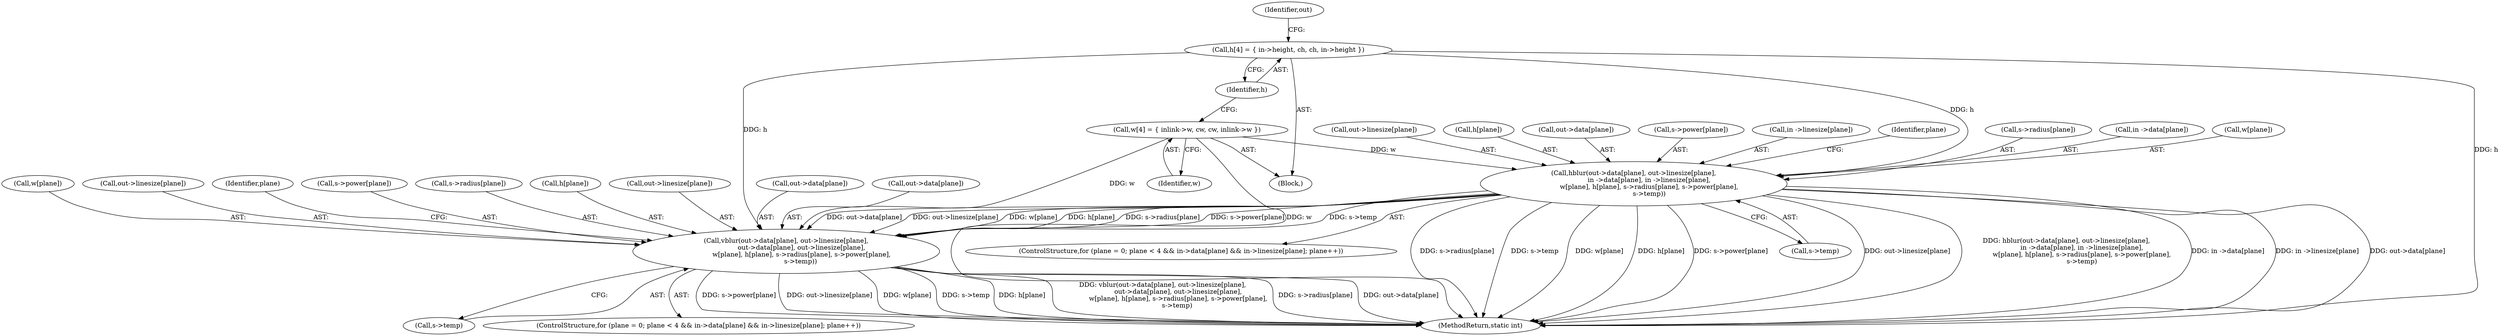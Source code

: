 digraph "0_FFmpeg_e43a0a232dbf6d3c161823c2e07c52e76227a1bc@array" {
"1000198" [label="(Call,hblur(out->data[plane], out->linesize[plane],\n               in ->data[plane], in ->linesize[plane],\n               w[plane], h[plane], s->radius[plane], s->power[plane],\n               s->temp))"];
"1000149" [label="(Call,w[4] = { inlink->w, cw, cw, inlink->w })"];
"1000152" [label="(Call,h[4] = { in->height, ch, ch, in->height })"];
"1000259" [label="(Call,vblur(out->data[plane], out->linesize[plane],\n               out->data[plane], out->linesize[plane],\n               w[plane], h[plane], s->radius[plane], s->power[plane],\n              s->temp))"];
"1000306" [label="(MethodReturn,static int)"];
"1000260" [label="(Call,out->data[plane])"];
"1000280" [label="(Call,w[plane])"];
"1000275" [label="(Call,out->linesize[plane])"];
"1000149" [label="(Call,w[4] = { inlink->w, cw, cw, inlink->w })"];
"1000155" [label="(Identifier,out)"];
"1000296" [label="(Call,s->temp)"];
"1000270" [label="(Call,out->data[plane])"];
"1000225" [label="(Call,s->radius[plane])"];
"1000152" [label="(Call,h[4] = { in->height, ch, ch, in->height })"];
"1000259" [label="(Call,vblur(out->data[plane], out->linesize[plane],\n               out->data[plane], out->linesize[plane],\n               w[plane], h[plane], s->radius[plane], s->power[plane],\n              s->temp))"];
"1000209" [label="(Call,in ->data[plane])"];
"1000265" [label="(Call,out->linesize[plane])"];
"1000235" [label="(Call,s->temp)"];
"1000219" [label="(Call,w[plane])"];
"1000177" [label="(ControlStructure,for (plane = 0; plane < 4 && in->data[plane] && in->linesize[plane]; plane++))"];
"1000204" [label="(Call,out->linesize[plane])"];
"1000153" [label="(Identifier,h)"];
"1000150" [label="(Identifier,w)"];
"1000238" [label="(ControlStructure,for (plane = 0; plane < 4 && in->data[plane] && in->linesize[plane]; plane++))"];
"1000222" [label="(Call,h[plane])"];
"1000258" [label="(Identifier,plane)"];
"1000291" [label="(Call,s->power[plane])"];
"1000199" [label="(Call,out->data[plane])"];
"1000198" [label="(Call,hblur(out->data[plane], out->linesize[plane],\n               in ->data[plane], in ->linesize[plane],\n               w[plane], h[plane], s->radius[plane], s->power[plane],\n               s->temp))"];
"1000286" [label="(Call,s->radius[plane])"];
"1000230" [label="(Call,s->power[plane])"];
"1000283" [label="(Call,h[plane])"];
"1000103" [label="(Block,)"];
"1000214" [label="(Call,in ->linesize[plane])"];
"1000197" [label="(Identifier,plane)"];
"1000198" -> "1000177"  [label="AST: "];
"1000198" -> "1000235"  [label="CFG: "];
"1000199" -> "1000198"  [label="AST: "];
"1000204" -> "1000198"  [label="AST: "];
"1000209" -> "1000198"  [label="AST: "];
"1000214" -> "1000198"  [label="AST: "];
"1000219" -> "1000198"  [label="AST: "];
"1000222" -> "1000198"  [label="AST: "];
"1000225" -> "1000198"  [label="AST: "];
"1000230" -> "1000198"  [label="AST: "];
"1000235" -> "1000198"  [label="AST: "];
"1000197" -> "1000198"  [label="CFG: "];
"1000198" -> "1000306"  [label="DDG: in ->data[plane]"];
"1000198" -> "1000306"  [label="DDG: in ->linesize[plane]"];
"1000198" -> "1000306"  [label="DDG: out->data[plane]"];
"1000198" -> "1000306"  [label="DDG: s->radius[plane]"];
"1000198" -> "1000306"  [label="DDG: s->temp"];
"1000198" -> "1000306"  [label="DDG: w[plane]"];
"1000198" -> "1000306"  [label="DDG: h[plane]"];
"1000198" -> "1000306"  [label="DDG: s->power[plane]"];
"1000198" -> "1000306"  [label="DDG: out->linesize[plane]"];
"1000198" -> "1000306"  [label="DDG: hblur(out->data[plane], out->linesize[plane],\n               in ->data[plane], in ->linesize[plane],\n               w[plane], h[plane], s->radius[plane], s->power[plane],\n               s->temp)"];
"1000149" -> "1000198"  [label="DDG: w"];
"1000152" -> "1000198"  [label="DDG: h"];
"1000198" -> "1000259"  [label="DDG: out->data[plane]"];
"1000198" -> "1000259"  [label="DDG: out->linesize[plane]"];
"1000198" -> "1000259"  [label="DDG: w[plane]"];
"1000198" -> "1000259"  [label="DDG: h[plane]"];
"1000198" -> "1000259"  [label="DDG: s->radius[plane]"];
"1000198" -> "1000259"  [label="DDG: s->power[plane]"];
"1000198" -> "1000259"  [label="DDG: s->temp"];
"1000149" -> "1000103"  [label="AST: "];
"1000149" -> "1000150"  [label="CFG: "];
"1000150" -> "1000149"  [label="AST: "];
"1000153" -> "1000149"  [label="CFG: "];
"1000149" -> "1000306"  [label="DDG: w"];
"1000149" -> "1000259"  [label="DDG: w"];
"1000152" -> "1000103"  [label="AST: "];
"1000152" -> "1000153"  [label="CFG: "];
"1000153" -> "1000152"  [label="AST: "];
"1000155" -> "1000152"  [label="CFG: "];
"1000152" -> "1000306"  [label="DDG: h"];
"1000152" -> "1000259"  [label="DDG: h"];
"1000259" -> "1000238"  [label="AST: "];
"1000259" -> "1000296"  [label="CFG: "];
"1000260" -> "1000259"  [label="AST: "];
"1000265" -> "1000259"  [label="AST: "];
"1000270" -> "1000259"  [label="AST: "];
"1000275" -> "1000259"  [label="AST: "];
"1000280" -> "1000259"  [label="AST: "];
"1000283" -> "1000259"  [label="AST: "];
"1000286" -> "1000259"  [label="AST: "];
"1000291" -> "1000259"  [label="AST: "];
"1000296" -> "1000259"  [label="AST: "];
"1000258" -> "1000259"  [label="CFG: "];
"1000259" -> "1000306"  [label="DDG: vblur(out->data[plane], out->linesize[plane],\n               out->data[plane], out->linesize[plane],\n               w[plane], h[plane], s->radius[plane], s->power[plane],\n              s->temp)"];
"1000259" -> "1000306"  [label="DDG: s->radius[plane]"];
"1000259" -> "1000306"  [label="DDG: out->data[plane]"];
"1000259" -> "1000306"  [label="DDG: s->power[plane]"];
"1000259" -> "1000306"  [label="DDG: out->linesize[plane]"];
"1000259" -> "1000306"  [label="DDG: w[plane]"];
"1000259" -> "1000306"  [label="DDG: s->temp"];
"1000259" -> "1000306"  [label="DDG: h[plane]"];
}
